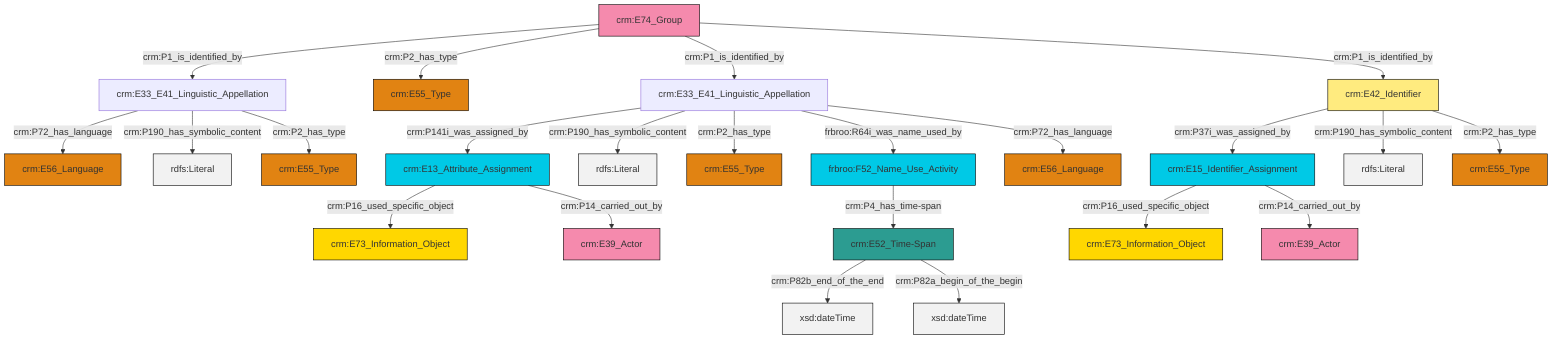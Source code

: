 graph TD
classDef Literal fill:#f2f2f2,stroke:#000000;
classDef CRM_Entity fill:#FFFFFF,stroke:#000000;
classDef Temporal_Entity fill:#00C9E6, stroke:#000000;
classDef Type fill:#E18312, stroke:#000000;
classDef Time-Span fill:#2C9C91, stroke:#000000;
classDef Appellation fill:#FFEB7F, stroke:#000000;
classDef Place fill:#008836, stroke:#000000;
classDef Persistent_Item fill:#B266B2, stroke:#000000;
classDef Conceptual_Object fill:#FFD700, stroke:#000000;
classDef Physical_Thing fill:#D2B48C, stroke:#000000;
classDef Actor fill:#f58aad, stroke:#000000;
classDef PC_Classes fill:#4ce600, stroke:#000000;
classDef Multi fill:#cccccc,stroke:#000000;

4["crm:E33_E41_Linguistic_Appellation"]:::Default -->|crm:P72_has_language| 5["crm:E56_Language"]:::Type
6["crm:E74_Group"]:::Actor -->|crm:P1_is_identified_by| 4["crm:E33_E41_Linguistic_Appellation"]:::Default
8["crm:E33_E41_Linguistic_Appellation"]:::Default -->|crm:P141i_was_assigned_by| 9["crm:E13_Attribute_Assignment"]:::Temporal_Entity
10["crm:E42_Identifier"]:::Appellation -->|crm:P37i_was_assigned_by| 11["crm:E15_Identifier_Assignment"]:::Temporal_Entity
11["crm:E15_Identifier_Assignment"]:::Temporal_Entity -->|crm:P16_used_specific_object| 12["crm:E73_Information_Object"]:::Conceptual_Object
8["crm:E33_E41_Linguistic_Appellation"]:::Default -->|crm:P190_has_symbolic_content| 13[rdfs:Literal]:::Literal
15["crm:E52_Time-Span"]:::Time-Span -->|crm:P82b_end_of_the_end| 16[xsd:dateTime]:::Literal
11["crm:E15_Identifier_Assignment"]:::Temporal_Entity -->|crm:P14_carried_out_by| 18["crm:E39_Actor"]:::Actor
6["crm:E74_Group"]:::Actor -->|crm:P2_has_type| 21["crm:E55_Type"]:::Type
8["crm:E33_E41_Linguistic_Appellation"]:::Default -->|crm:P2_has_type| 26["crm:E55_Type"]:::Type
10["crm:E42_Identifier"]:::Appellation -->|crm:P190_has_symbolic_content| 28[rdfs:Literal]:::Literal
2["frbroo:F52_Name_Use_Activity"]:::Temporal_Entity -->|crm:P4_has_time-span| 15["crm:E52_Time-Span"]:::Time-Span
15["crm:E52_Time-Span"]:::Time-Span -->|crm:P82a_begin_of_the_begin| 30[xsd:dateTime]:::Literal
8["crm:E33_E41_Linguistic_Appellation"]:::Default -->|frbroo:R64i_was_name_used_by| 2["frbroo:F52_Name_Use_Activity"]:::Temporal_Entity
6["crm:E74_Group"]:::Actor -->|crm:P1_is_identified_by| 8["crm:E33_E41_Linguistic_Appellation"]:::Default
10["crm:E42_Identifier"]:::Appellation -->|crm:P2_has_type| 33["crm:E55_Type"]:::Type
4["crm:E33_E41_Linguistic_Appellation"]:::Default -->|crm:P190_has_symbolic_content| 34[rdfs:Literal]:::Literal
4["crm:E33_E41_Linguistic_Appellation"]:::Default -->|crm:P2_has_type| 35["crm:E55_Type"]:::Type
9["crm:E13_Attribute_Assignment"]:::Temporal_Entity -->|crm:P16_used_specific_object| 0["crm:E73_Information_Object"]:::Conceptual_Object
9["crm:E13_Attribute_Assignment"]:::Temporal_Entity -->|crm:P14_carried_out_by| 22["crm:E39_Actor"]:::Actor
6["crm:E74_Group"]:::Actor -->|crm:P1_is_identified_by| 10["crm:E42_Identifier"]:::Appellation
8["crm:E33_E41_Linguistic_Appellation"]:::Default -->|crm:P72_has_language| 19["crm:E56_Language"]:::Type